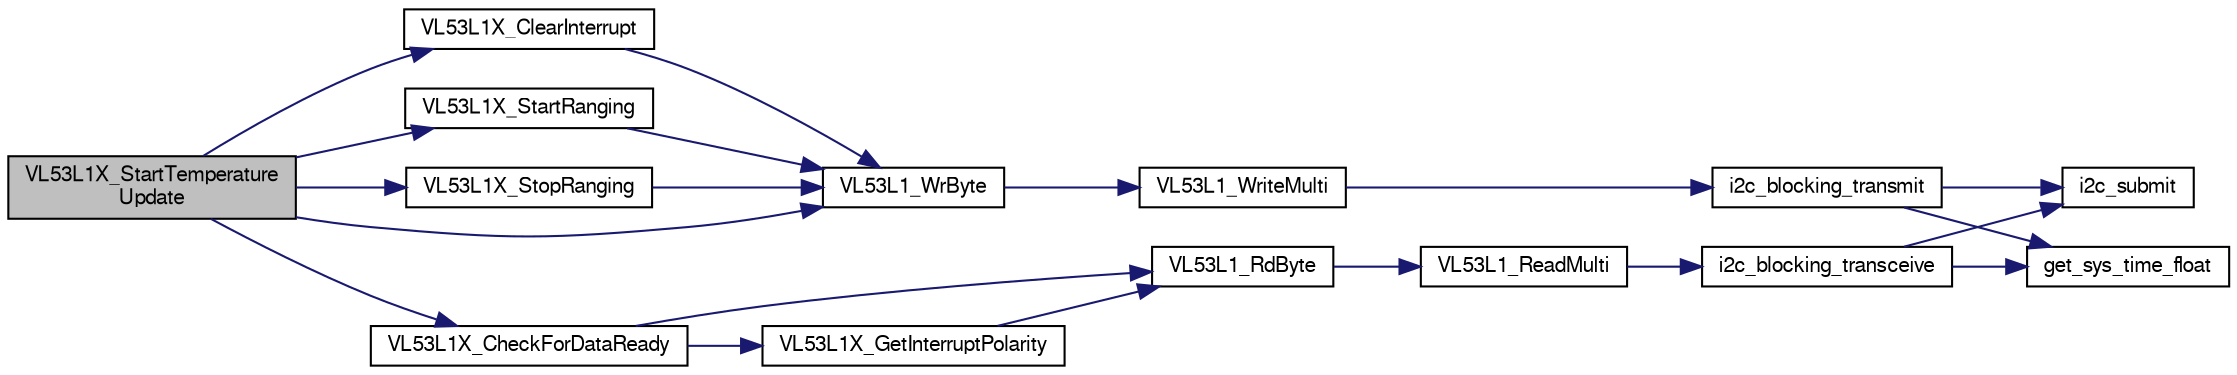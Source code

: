 digraph "VL53L1X_StartTemperatureUpdate"
{
  edge [fontname="FreeSans",fontsize="10",labelfontname="FreeSans",labelfontsize="10"];
  node [fontname="FreeSans",fontsize="10",shape=record];
  rankdir="LR";
  Node1 [label="VL53L1X_StartTemperature\lUpdate",height=0.2,width=0.4,color="black", fillcolor="grey75", style="filled", fontcolor="black"];
  Node1 -> Node2 [color="midnightblue",fontsize="10",style="solid",fontname="FreeSans"];
  Node2 [label="VL53L1_WrByte",height=0.2,width=0.4,color="black", fillcolor="white", style="filled",URL="$vl53l1__platform_8c.html#a6294ff6202e132dbf802617ba71ec5f8",tooltip="VL53L1_WrByte() definition. "];
  Node2 -> Node3 [color="midnightblue",fontsize="10",style="solid",fontname="FreeSans"];
  Node3 [label="VL53L1_WriteMulti",height=0.2,width=0.4,color="black", fillcolor="white", style="filled",URL="$vl53l1__platform_8c.html#a2c6c0aa7ad6ede0cf21eadb10ca3801e",tooltip="VL53L1_WriteMulti() definition. "];
  Node3 -> Node4 [color="midnightblue",fontsize="10",style="solid",fontname="FreeSans"];
  Node4 [label="i2c_blocking_transmit",height=0.2,width=0.4,color="black", fillcolor="white", style="filled",URL="$group__i2c.html#gad729c07f3a162f0463cbe381f4b538d3",tooltip="Submit a write only transaction and wait for it to complete. "];
  Node4 -> Node5 [color="midnightblue",fontsize="10",style="solid",fontname="FreeSans"];
  Node5 [label="i2c_submit",height=0.2,width=0.4,color="black", fillcolor="white", style="filled",URL="$group__i2c.html#ga4eed48e542a9c71b93372f5a38d7e367",tooltip="Submit a I2C transaction. "];
  Node4 -> Node6 [color="midnightblue",fontsize="10",style="solid",fontname="FreeSans"];
  Node6 [label="get_sys_time_float",height=0.2,width=0.4,color="black", fillcolor="white", style="filled",URL="$sys__time_8h.html#af486c2fb33d8d33645256a9970eb056e",tooltip="Get the time in seconds since startup. "];
  Node1 -> Node7 [color="midnightblue",fontsize="10",style="solid",fontname="FreeSans"];
  Node7 [label="VL53L1X_CheckForDataReady",height=0.2,width=0.4,color="black", fillcolor="white", style="filled",URL="$vl53l1x__api_8c.html#a4d37ff28a4c3996805e1fe3fd4fe0206",tooltip="This function checks if the new ranging data is available by polling the dedicated register..."];
  Node7 -> Node8 [color="midnightblue",fontsize="10",style="solid",fontname="FreeSans"];
  Node8 [label="VL53L1_RdByte",height=0.2,width=0.4,color="black", fillcolor="white", style="filled",URL="$vl53l1__platform_8c.html#af25857bed3c014217254b84ff781e2aa",tooltip="VL53L1_RdByte() definition. "];
  Node8 -> Node9 [color="midnightblue",fontsize="10",style="solid",fontname="FreeSans"];
  Node9 [label="VL53L1_ReadMulti",height=0.2,width=0.4,color="black", fillcolor="white", style="filled",URL="$vl53l1__platform_8c.html#ab999b09c3be53bbc7715d25007750916",tooltip="VL53L1_ReadMulti() definition. "];
  Node9 -> Node10 [color="midnightblue",fontsize="10",style="solid",fontname="FreeSans"];
  Node10 [label="i2c_blocking_transceive",height=0.2,width=0.4,color="black", fillcolor="white", style="filled",URL="$group__i2c.html#ga0666a38e1bb2dc7a6b796a404e27fef4",tooltip="Submit a write/read transaction and wait for it to complete. "];
  Node10 -> Node5 [color="midnightblue",fontsize="10",style="solid",fontname="FreeSans"];
  Node10 -> Node6 [color="midnightblue",fontsize="10",style="solid",fontname="FreeSans"];
  Node7 -> Node11 [color="midnightblue",fontsize="10",style="solid",fontname="FreeSans"];
  Node11 [label="VL53L1X_GetInterruptPolarity",height=0.2,width=0.4,color="black", fillcolor="white", style="filled",URL="$vl53l1x__api_8c.html#a573b4132a58022c2af2c341180457a09",tooltip="This function returns the current interrupt polarity 1=active high (default), 0=active low..."];
  Node11 -> Node8 [color="midnightblue",fontsize="10",style="solid",fontname="FreeSans"];
  Node1 -> Node12 [color="midnightblue",fontsize="10",style="solid",fontname="FreeSans"];
  Node12 [label="VL53L1X_ClearInterrupt",height=0.2,width=0.4,color="black", fillcolor="white", style="filled",URL="$vl53l1x__api_8c.html#aea03678f2d93224975c90e79ab210bb2",tooltip="This function clears the interrupt, to be called after a ranging data reading to arm the interrupt fo..."];
  Node12 -> Node2 [color="midnightblue",fontsize="10",style="solid",fontname="FreeSans"];
  Node1 -> Node13 [color="midnightblue",fontsize="10",style="solid",fontname="FreeSans"];
  Node13 [label="VL53L1X_StartRanging",height=0.2,width=0.4,color="black", fillcolor="white", style="filled",URL="$vl53l1x__api_8c.html#a5e8ca5c9b01cf3166f58495a93cd8358",tooltip="This function starts the ranging distance operation The ranging operation is continuous. "];
  Node13 -> Node2 [color="midnightblue",fontsize="10",style="solid",fontname="FreeSans"];
  Node1 -> Node14 [color="midnightblue",fontsize="10",style="solid",fontname="FreeSans"];
  Node14 [label="VL53L1X_StopRanging",height=0.2,width=0.4,color="black", fillcolor="white", style="filled",URL="$vl53l1x__api_8c.html#ac8080784997cc9a1c754998d1106715e",tooltip="This function stops the ranging. "];
  Node14 -> Node2 [color="midnightblue",fontsize="10",style="solid",fontname="FreeSans"];
}
